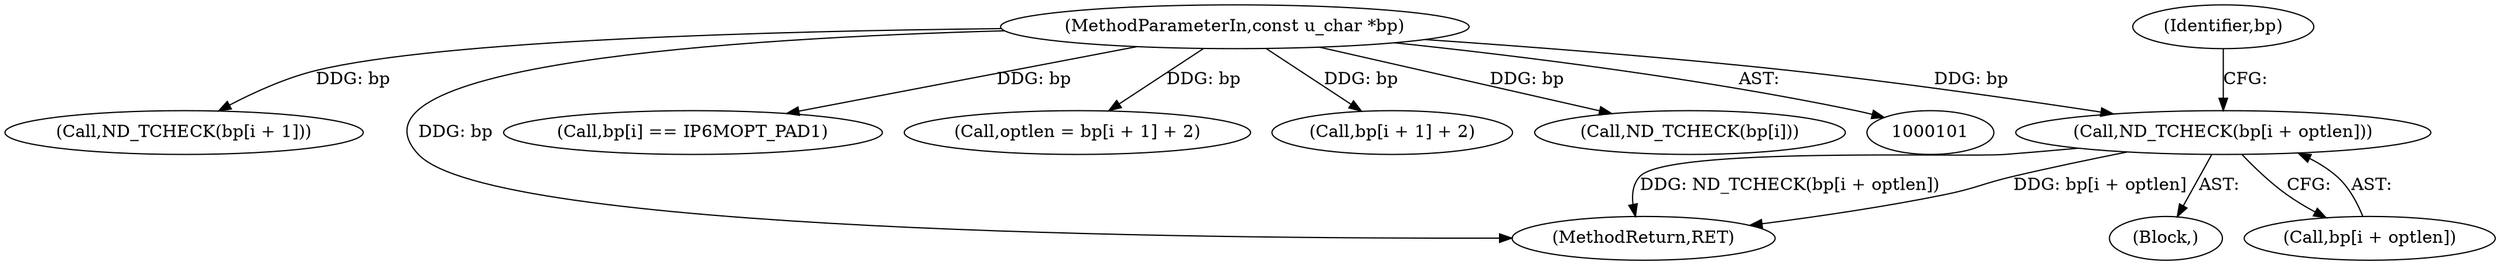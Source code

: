 digraph "0_tcpdump_b8e559afaeb8fe0604a1f8e3ad4dc1445de07a00@array" {
"1000165" [label="(Call,ND_TCHECK(bp[i + optlen]))"];
"1000103" [label="(MethodParameterIn,const u_char *bp)"];
"1000141" [label="(Call,ND_TCHECK(bp[i + 1]))"];
"1000351" [label="(MethodReturn,RET)"];
"1000173" [label="(Identifier,bp)"];
"1000118" [label="(Block,)"];
"1000124" [label="(Call,bp[i] == IP6MOPT_PAD1)"];
"1000166" [label="(Call,bp[i + optlen])"];
"1000147" [label="(Call,optlen = bp[i + 1] + 2)"];
"1000165" [label="(Call,ND_TCHECK(bp[i + optlen]))"];
"1000149" [label="(Call,bp[i + 1] + 2)"];
"1000119" [label="(Call,ND_TCHECK(bp[i]))"];
"1000103" [label="(MethodParameterIn,const u_char *bp)"];
"1000165" -> "1000118"  [label="AST: "];
"1000165" -> "1000166"  [label="CFG: "];
"1000166" -> "1000165"  [label="AST: "];
"1000173" -> "1000165"  [label="CFG: "];
"1000165" -> "1000351"  [label="DDG: bp[i + optlen]"];
"1000165" -> "1000351"  [label="DDG: ND_TCHECK(bp[i + optlen])"];
"1000103" -> "1000165"  [label="DDG: bp"];
"1000103" -> "1000101"  [label="AST: "];
"1000103" -> "1000351"  [label="DDG: bp"];
"1000103" -> "1000119"  [label="DDG: bp"];
"1000103" -> "1000124"  [label="DDG: bp"];
"1000103" -> "1000141"  [label="DDG: bp"];
"1000103" -> "1000147"  [label="DDG: bp"];
"1000103" -> "1000149"  [label="DDG: bp"];
}
